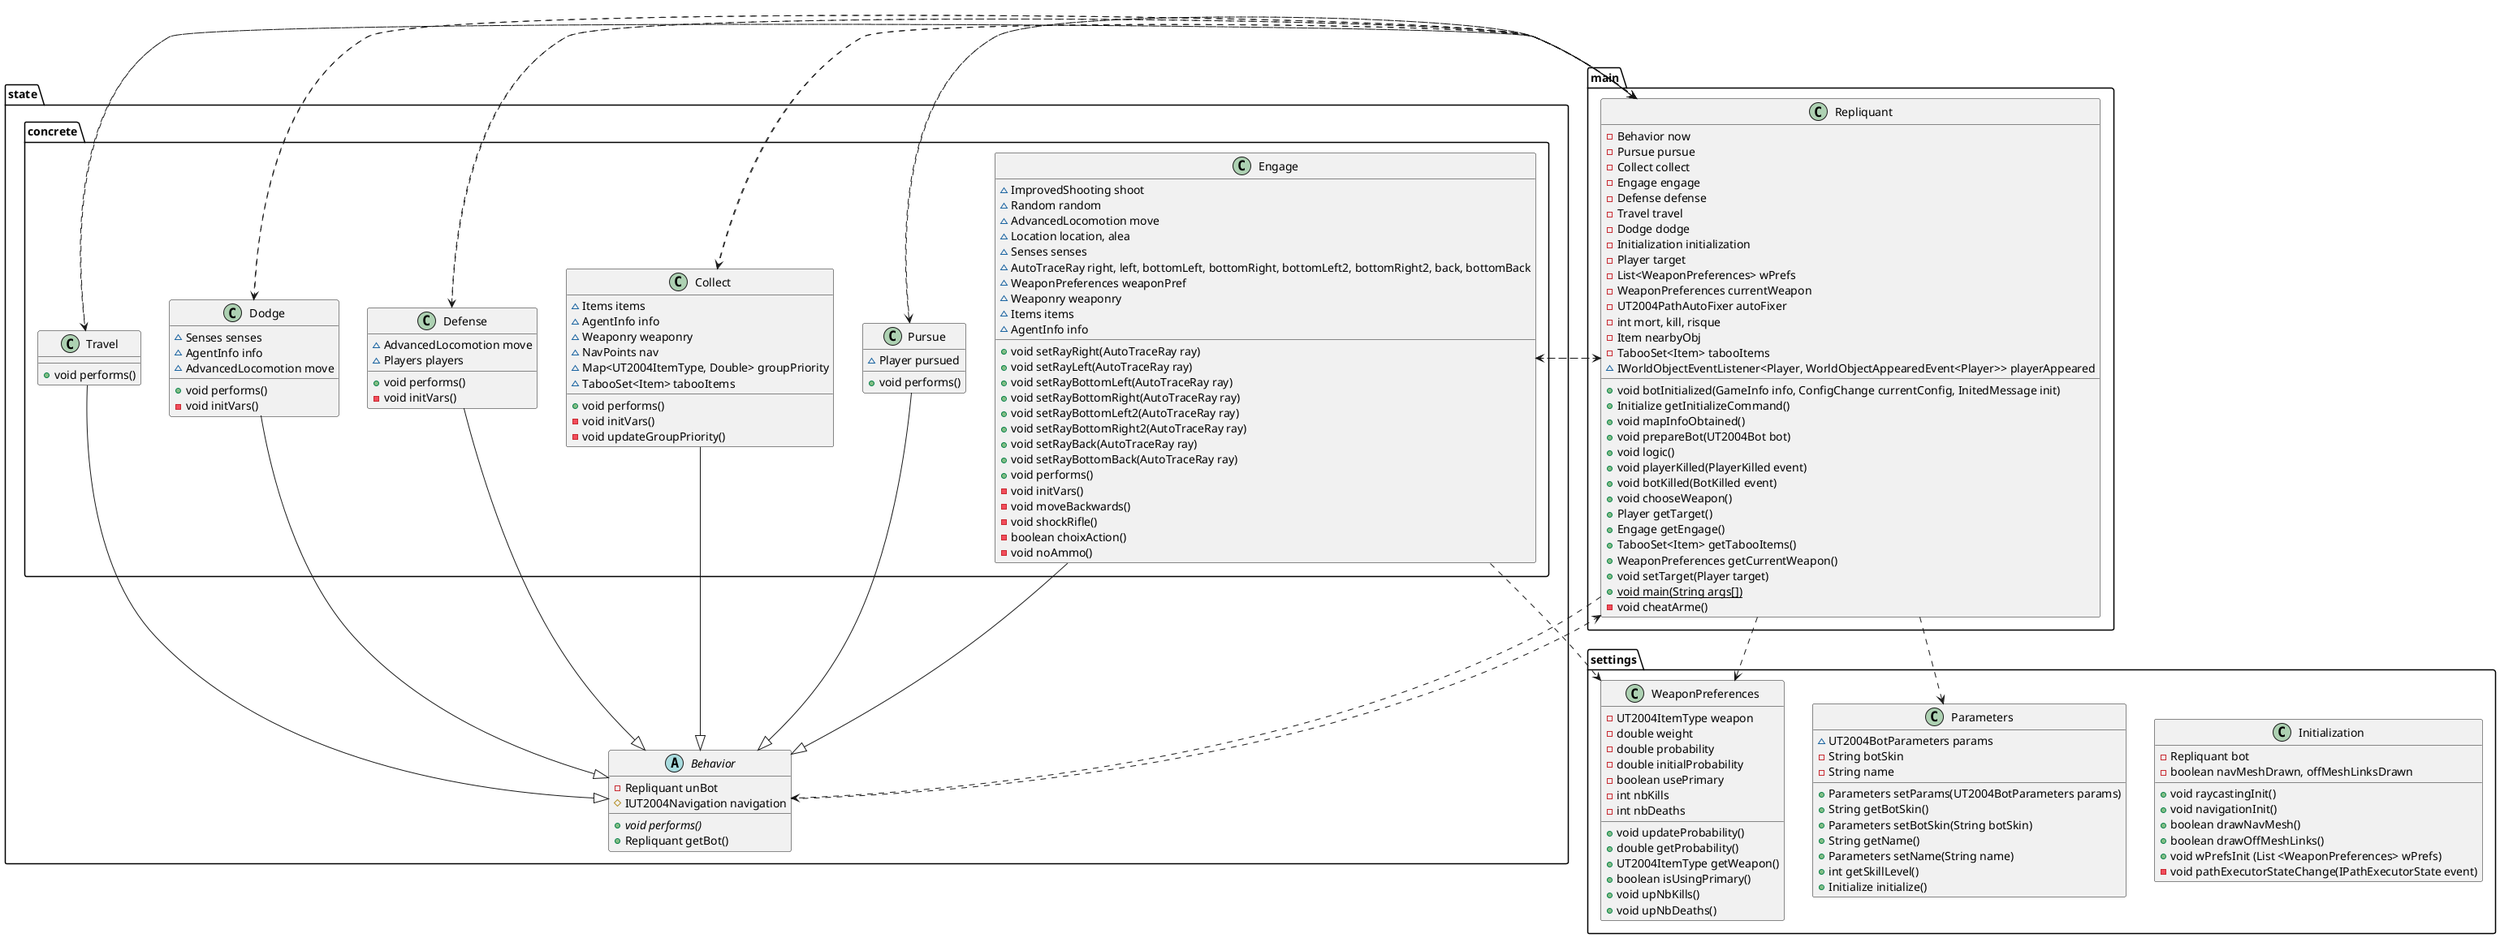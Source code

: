 @startuml
abstract class state.Behavior {
    - Repliquant unBot
    # IUT2004Navigation navigation
    + {abstract} void performs()
    + Repliquant getBot()
}
class main.Repliquant {
    - Behavior now
    - Pursue pursue
    - Collect collect
    - Engage engage
    - Defense defense
    - Travel travel
    - Dodge dodge
    - Initialization initialization
    - Player target
    - List<WeaponPreferences> wPrefs
    - WeaponPreferences currentWeapon
    - UT2004PathAutoFixer autoFixer
    - int mort, kill, risque
    - Item nearbyObj
    - TabooSet<Item> tabooItems
    ~ IWorldObjectEventListener<Player, WorldObjectAppearedEvent<Player>> playerAppeared
    + void botInitialized(GameInfo info, ConfigChange currentConfig, InitedMessage init)
    + Initialize getInitializeCommand()
    + void mapInfoObtained()
    + void prepareBot(UT2004Bot bot)
    + void logic()
    + void playerKilled(PlayerKilled event)
    + void botKilled(BotKilled event)
    + void chooseWeapon()
    + Player getTarget()
    + Engage getEngage()
    + TabooSet<Item> getTabooItems()
    + WeaponPreferences getCurrentWeapon()
    + void setTarget(Player target)
    + {static} void main(String args[])
    - void cheatArme()
}
class settings.Initialization {
    - Repliquant bot
    - boolean navMeshDrawn, offMeshLinksDrawn
    + void raycastingInit()
    + void navigationInit()
    + boolean drawNavMesh()
    + boolean drawOffMeshLinks()
    + void wPrefsInit (List <WeaponPreferences> wPrefs)
    - void pathExecutorStateChange(IPathExecutorState event)
}
class settings.Parameters {
    ~ UT2004BotParameters params
    - String botSkin
    - String name
    + Parameters setParams(UT2004BotParameters params)
    + String getBotSkin()
    + Parameters setBotSkin(String botSkin)
    + String getName()
    + Parameters setName(String name)
    + int getSkillLevel()
    + Initialize initialize()
}
class settings.WeaponPreferences {
    - UT2004ItemType weapon
    - double weight
    - double probability
    - double initialProbability
    - boolean usePrimary
    - int nbKills
    - int nbDeaths
    + void updateProbability()
    + double getProbability()
    + UT2004ItemType getWeapon()
    + boolean isUsingPrimary()
    + void upNbKills()
    + void upNbDeaths()
}
class state.concrete.Collect {
    ~ Items items
    ~ AgentInfo info
    ~ Weaponry weaponry
    ~ NavPoints nav
    ~ Map<UT2004ItemType, Double> groupPriority
    ~ TabooSet<Item> tabooItems
    + void performs()
    - void initVars()
    - void updateGroupPriority()
}
class state.concrete.Defense {
    ~ AdvancedLocomotion move
    ~ Players players
    + void performs()
    - void initVars()
}
class state.concrete.Dodge {
    ~ Senses senses
    ~ AgentInfo info
    ~ AdvancedLocomotion move
    + void performs()
    - void initVars()
}
class state.concrete.Engage {
    ~ ImprovedShooting shoot
    ~ Random random
    ~ AdvancedLocomotion move
    ~ Location location, alea
    ~ Senses senses
    ~ AutoTraceRay right, left, bottomLeft, bottomRight, bottomLeft2, bottomRight2, back, bottomBack
    ~ WeaponPreferences weaponPref
    ~ Weaponry weaponry
    ~ Items items
    ~ AgentInfo info
    + void setRayRight(AutoTraceRay ray)
    + void setRayLeft(AutoTraceRay ray)
    + void setRayBottomLeft(AutoTraceRay ray)
    + void setRayBottomRight(AutoTraceRay ray)
    + void setRayBottomLeft2(AutoTraceRay ray)
    + void setRayBottomRight2(AutoTraceRay ray)
    + void setRayBack(AutoTraceRay ray)
    + void setRayBottomBack(AutoTraceRay ray)
    + void performs()
    - void initVars()
    - void moveBackwards()
    - void shockRifle()
    - boolean choixAction()
    - void noAmmo()
}
class state.concrete.Pursue {
    ~ Player pursued
    + void performs()
}
class state.concrete.Travel {
    + void performs()
}
state.Behavior ..> main.Repliquant
main.Repliquant ..> state.Behavior
main.Repliquant ..> settings.Parameters
main.Repliquant ..> settings.WeaponPreferences
main.Repliquant ..> state.concrete.Collect
main.Repliquant ..> state.concrete.Defense
main.Repliquant ..> state.concrete.Dodge
main.Repliquant ..> state.concrete.Engage
main.Repliquant ..> state.concrete.Pursue
main.Repliquant ..> state.concrete.Travel
state.concrete.Collect --|> state.Behavior
state.concrete.Collect ..> main.Repliquant
state.concrete.Defense --|> state.Behavior
state.concrete.Defense ..> main.Repliquant
state.concrete.Dodge --|> state.Behavior
state.concrete.Dodge ..> main.Repliquant
state.concrete.Engage --|> state.Behavior
state.concrete.Engage ..> main.Repliquant
state.concrete.Engage ..> settings.WeaponPreferences
state.concrete.Pursue --|> state.Behavior
state.concrete.Pursue ..> main.Repliquant
state.concrete.Travel --|> state.Behavior
state.concrete.Travel ..> main.Repliquant
@enduml